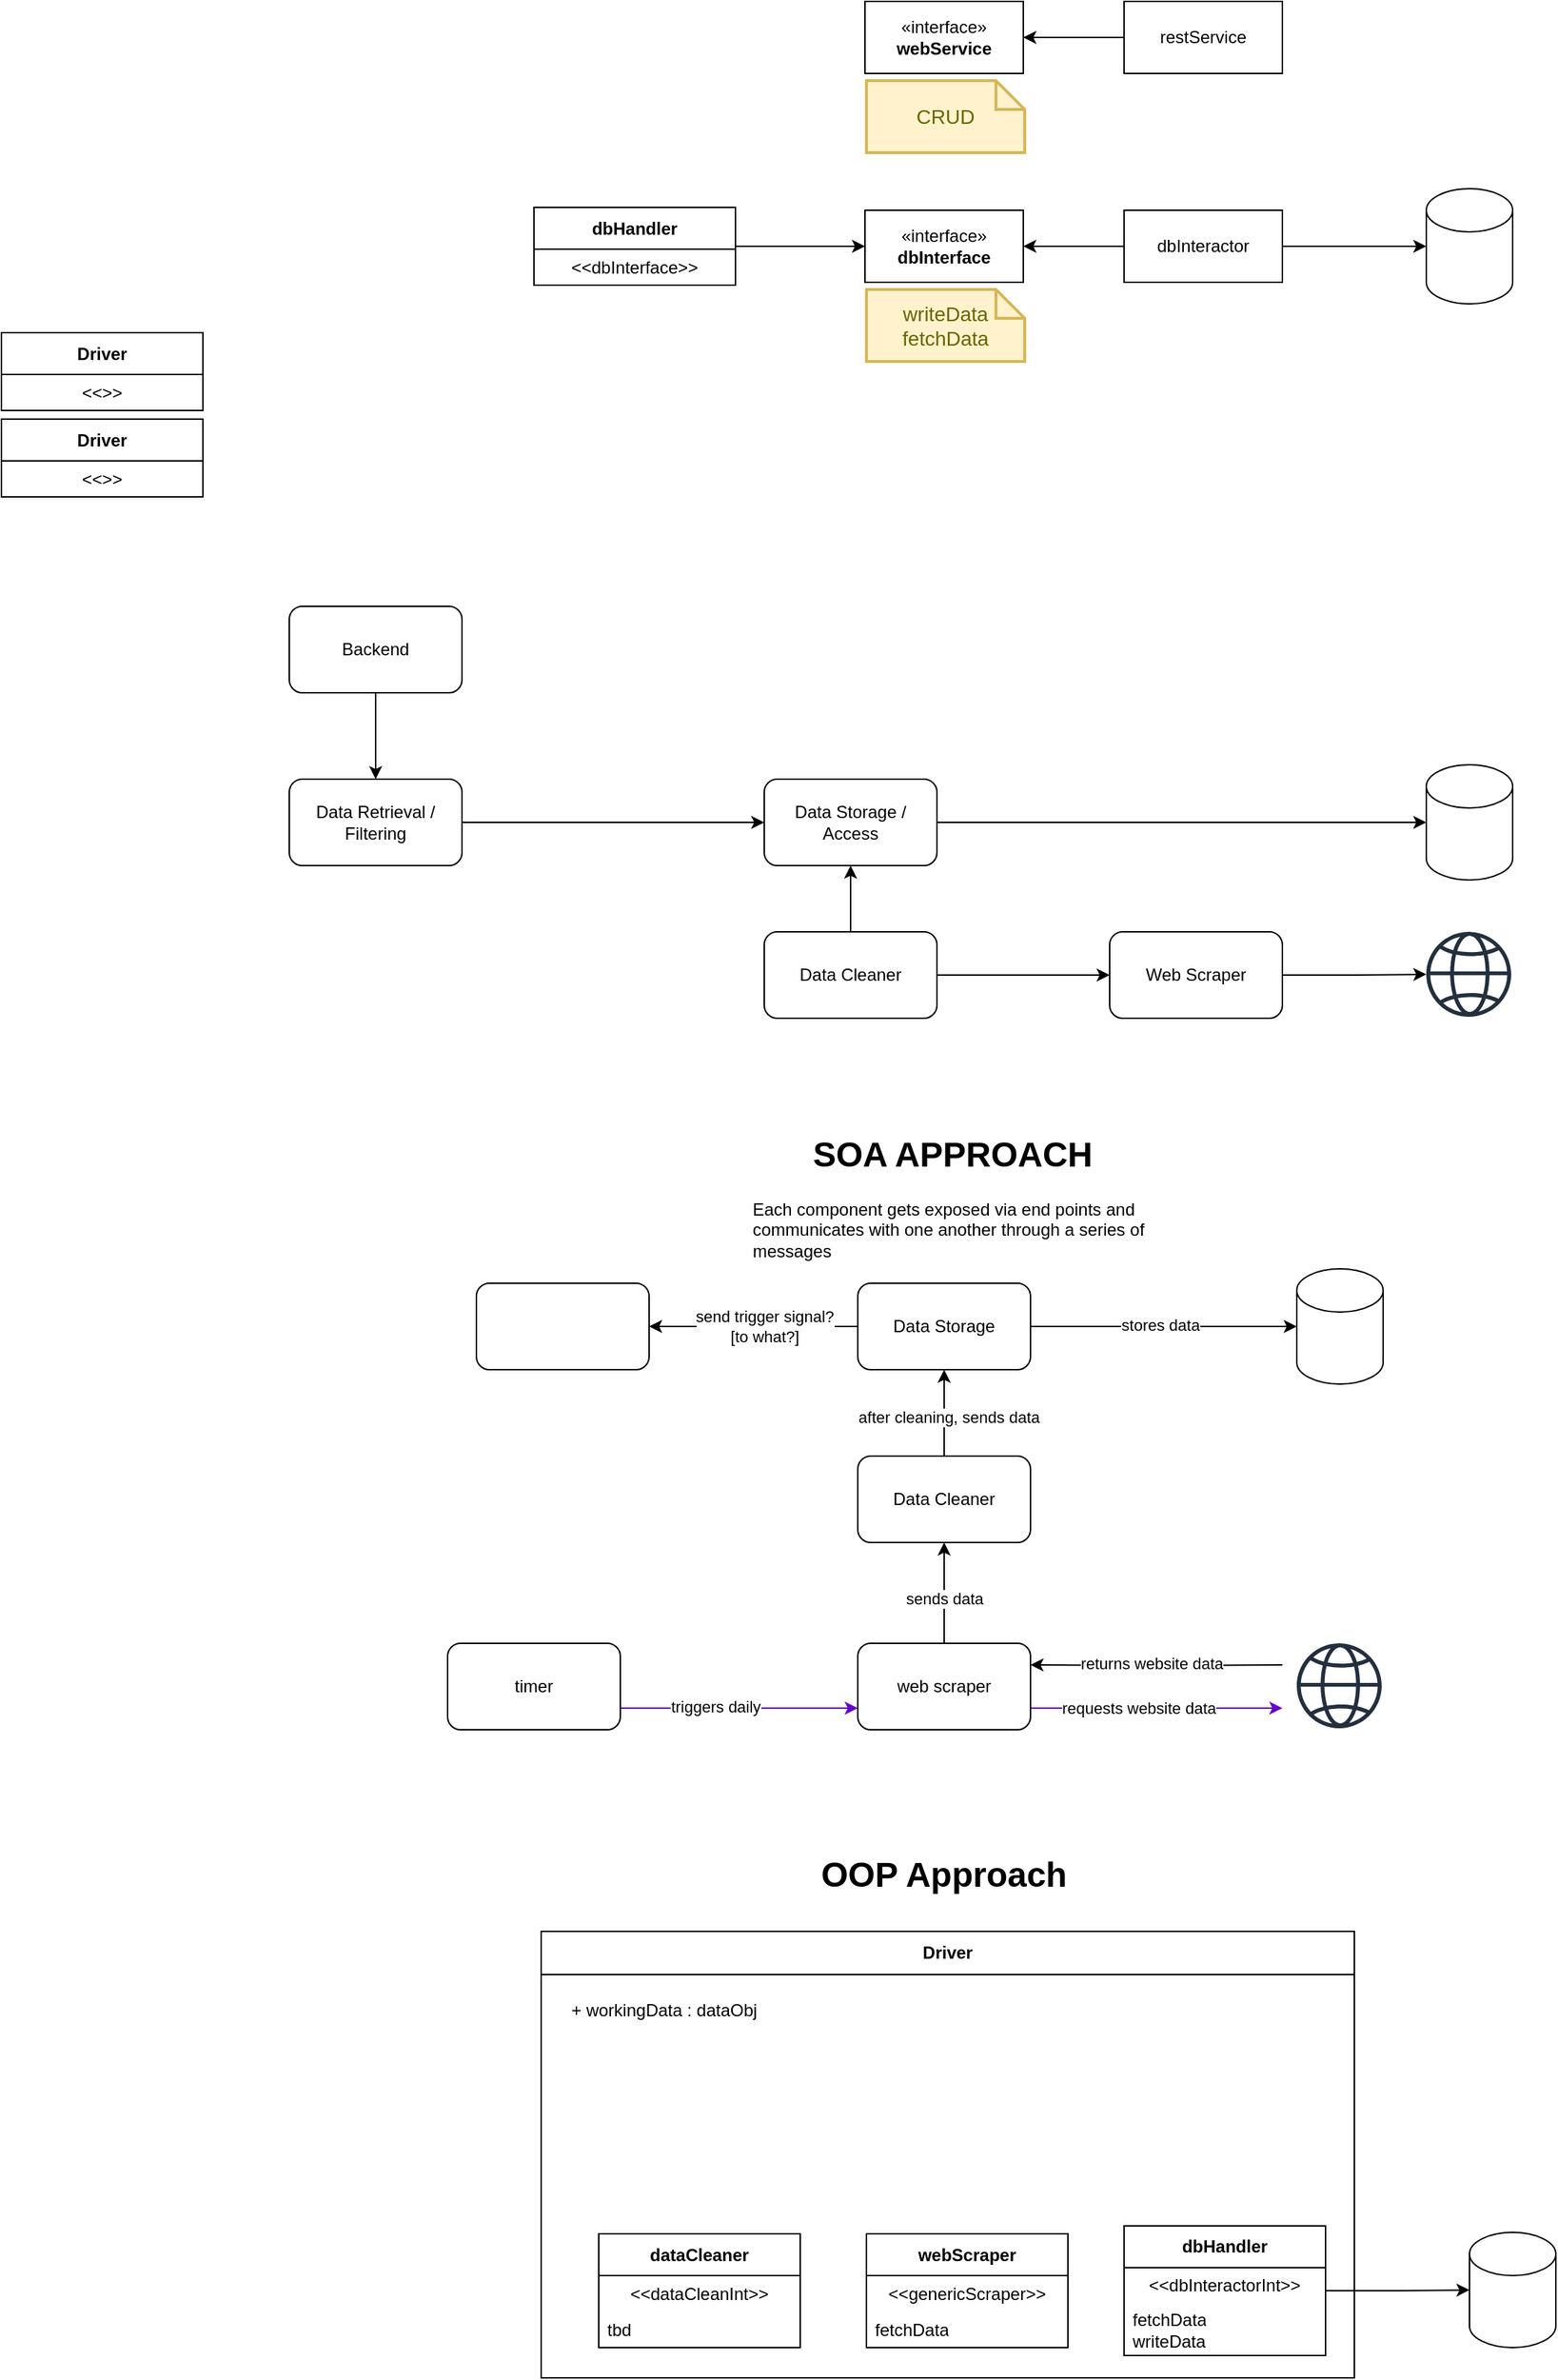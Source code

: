 <mxfile version="26.0.6" pages="2">
  <diagram name="Rough Work" id="9ZS23o5Lgt0_xyfYFd_S">
    <mxGraphModel dx="1247" dy="683" grid="1" gridSize="10" guides="1" tooltips="1" connect="1" arrows="1" fold="1" page="1" pageScale="1" pageWidth="1169" pageHeight="827" math="0" shadow="0">
      <root>
        <mxCell id="0" />
        <mxCell id="1" parent="0" />
        <mxCell id="UjPhsIryTEoFKaCqV9-1-64" value="" style="rounded=0;whiteSpace=wrap;html=1;fillColor=none;" vertex="1" parent="1">
          <mxGeometry x="405" y="1410" width="565" height="310" as="geometry" />
        </mxCell>
        <mxCell id="pvLlDoTduh4TeLy9FZD7-2" value="" style="shape=cylinder3;whiteSpace=wrap;html=1;boundedLbl=1;backgroundOutline=1;size=15;" parent="1" vertex="1">
          <mxGeometry x="1020" y="200" width="60" height="80" as="geometry" />
        </mxCell>
        <mxCell id="pvLlDoTduh4TeLy9FZD7-3" value="«interface»&lt;br&gt;&lt;b&gt;dbInterface&lt;/b&gt;" style="html=1;whiteSpace=wrap;" parent="1" vertex="1">
          <mxGeometry x="630" y="215" width="110" height="50" as="geometry" />
        </mxCell>
        <mxCell id="pvLlDoTduh4TeLy9FZD7-7" style="edgeStyle=orthogonalEdgeStyle;rounded=0;orthogonalLoop=1;jettySize=auto;html=1;" parent="1" source="pvLlDoTduh4TeLy9FZD7-4" target="pvLlDoTduh4TeLy9FZD7-2" edge="1">
          <mxGeometry relative="1" as="geometry" />
        </mxCell>
        <mxCell id="pvLlDoTduh4TeLy9FZD7-8" style="edgeStyle=orthogonalEdgeStyle;rounded=0;orthogonalLoop=1;jettySize=auto;html=1;" parent="1" source="pvLlDoTduh4TeLy9FZD7-4" target="pvLlDoTduh4TeLy9FZD7-3" edge="1">
          <mxGeometry relative="1" as="geometry" />
        </mxCell>
        <mxCell id="pvLlDoTduh4TeLy9FZD7-4" value="dbInteractor" style="html=1;whiteSpace=wrap;" parent="1" vertex="1">
          <mxGeometry x="810" y="215" width="110" height="50" as="geometry" />
        </mxCell>
        <mxCell id="pvLlDoTduh4TeLy9FZD7-10" value="writeData&lt;div&gt;fetchData&lt;/div&gt;" style="shape=note;strokeWidth=2;fontSize=14;size=20;whiteSpace=wrap;html=1;fillColor=#fff2cc;strokeColor=#d6b656;fontColor=#666600;" parent="1" vertex="1">
          <mxGeometry x="631" y="270" width="110" height="50" as="geometry" />
        </mxCell>
        <mxCell id="pvLlDoTduh4TeLy9FZD7-12" value="«interface»&lt;br&gt;&lt;b&gt;webService&lt;/b&gt;" style="html=1;whiteSpace=wrap;" parent="1" vertex="1">
          <mxGeometry x="630" y="70" width="110" height="50" as="geometry" />
        </mxCell>
        <mxCell id="pvLlDoTduh4TeLy9FZD7-16" style="edgeStyle=orthogonalEdgeStyle;rounded=0;orthogonalLoop=1;jettySize=auto;html=1;" parent="1" source="pvLlDoTduh4TeLy9FZD7-15" target="pvLlDoTduh4TeLy9FZD7-12" edge="1">
          <mxGeometry relative="1" as="geometry" />
        </mxCell>
        <mxCell id="pvLlDoTduh4TeLy9FZD7-15" value="restService" style="html=1;whiteSpace=wrap;" parent="1" vertex="1">
          <mxGeometry x="810" y="70" width="110" height="50" as="geometry" />
        </mxCell>
        <mxCell id="pvLlDoTduh4TeLy9FZD7-17" value="CRUD" style="shape=note;strokeWidth=2;fontSize=14;size=20;whiteSpace=wrap;html=1;fillColor=#fff2cc;strokeColor=#d6b656;fontColor=#666600;" parent="1" vertex="1">
          <mxGeometry x="631" y="125" width="110" height="50" as="geometry" />
        </mxCell>
        <mxCell id="wnh7JDFZamDMv24RM5yd-7" style="edgeStyle=orthogonalEdgeStyle;rounded=0;orthogonalLoop=1;jettySize=auto;html=1;entryX=0;entryY=0.5;entryDx=0;entryDy=0;" edge="1" parent="1" source="wnh7JDFZamDMv24RM5yd-2" target="pvLlDoTduh4TeLy9FZD7-3">
          <mxGeometry relative="1" as="geometry" />
        </mxCell>
        <mxCell id="wnh7JDFZamDMv24RM5yd-2" value="dbHandler" style="swimlane;fontStyle=1;align=center;verticalAlign=middle;childLayout=stackLayout;horizontal=1;startSize=29;horizontalStack=0;resizeParent=1;resizeParentMax=0;resizeLast=0;collapsible=0;marginBottom=0;html=1;whiteSpace=wrap;" vertex="1" parent="1">
          <mxGeometry x="400" y="213" width="140" height="54" as="geometry" />
        </mxCell>
        <mxCell id="wnh7JDFZamDMv24RM5yd-3" value="&amp;lt;&amp;lt;dbInterface&amp;gt;&amp;gt;" style="text;html=1;strokeColor=none;fillColor=none;align=center;verticalAlign=middle;spacingLeft=4;spacingRight=4;overflow=hidden;rotatable=0;points=[[0,0.5],[1,0.5]];portConstraint=eastwest;whiteSpace=wrap;" vertex="1" parent="wnh7JDFZamDMv24RM5yd-2">
          <mxGeometry y="29" width="140" height="25" as="geometry" />
        </mxCell>
        <mxCell id="wnh7JDFZamDMv24RM5yd-8" value="Driver" style="swimlane;fontStyle=1;align=center;verticalAlign=middle;childLayout=stackLayout;horizontal=1;startSize=29;horizontalStack=0;resizeParent=1;resizeParentMax=0;resizeLast=0;collapsible=0;marginBottom=0;html=1;whiteSpace=wrap;" vertex="1" parent="1">
          <mxGeometry x="30" y="360" width="140" height="54" as="geometry" />
        </mxCell>
        <mxCell id="wnh7JDFZamDMv24RM5yd-9" value="&amp;lt;&amp;lt;&amp;gt;&amp;gt;" style="text;html=1;strokeColor=none;fillColor=none;align=center;verticalAlign=middle;spacingLeft=4;spacingRight=4;overflow=hidden;rotatable=0;points=[[0,0.5],[1,0.5]];portConstraint=eastwest;whiteSpace=wrap;" vertex="1" parent="wnh7JDFZamDMv24RM5yd-8">
          <mxGeometry y="29" width="140" height="25" as="geometry" />
        </mxCell>
        <mxCell id="wnh7JDFZamDMv24RM5yd-11" value="Driver" style="swimlane;fontStyle=1;align=center;verticalAlign=middle;childLayout=stackLayout;horizontal=1;startSize=29;horizontalStack=0;resizeParent=1;resizeParentMax=0;resizeLast=0;collapsible=0;marginBottom=0;html=1;whiteSpace=wrap;" vertex="1" parent="1">
          <mxGeometry x="30" y="300" width="140" height="54" as="geometry" />
        </mxCell>
        <mxCell id="wnh7JDFZamDMv24RM5yd-12" value="&amp;lt;&amp;lt;&amp;gt;&amp;gt;" style="text;html=1;strokeColor=none;fillColor=none;align=center;verticalAlign=middle;spacingLeft=4;spacingRight=4;overflow=hidden;rotatable=0;points=[[0,0.5],[1,0.5]];portConstraint=eastwest;whiteSpace=wrap;" vertex="1" parent="wnh7JDFZamDMv24RM5yd-11">
          <mxGeometry y="29" width="140" height="25" as="geometry" />
        </mxCell>
        <mxCell id="wnh7JDFZamDMv24RM5yd-15" style="edgeStyle=orthogonalEdgeStyle;rounded=0;orthogonalLoop=1;jettySize=auto;html=1;" edge="1" parent="1" source="wnh7JDFZamDMv24RM5yd-13" target="wnh7JDFZamDMv24RM5yd-14">
          <mxGeometry relative="1" as="geometry" />
        </mxCell>
        <mxCell id="wnh7JDFZamDMv24RM5yd-13" value="Web Scraper" style="rounded=1;whiteSpace=wrap;html=1;" vertex="1" parent="1">
          <mxGeometry x="800" y="716" width="120" height="60" as="geometry" />
        </mxCell>
        <mxCell id="wnh7JDFZamDMv24RM5yd-14" value="" style="sketch=0;outlineConnect=0;fontColor=#232F3E;gradientColor=none;fillColor=#232F3D;strokeColor=none;dashed=0;verticalLabelPosition=bottom;verticalAlign=top;align=center;html=1;fontSize=12;fontStyle=0;aspect=fixed;pointerEvents=1;shape=mxgraph.aws4.globe;" vertex="1" parent="1">
          <mxGeometry x="1020" y="716" width="59" height="59" as="geometry" />
        </mxCell>
        <mxCell id="wnh7JDFZamDMv24RM5yd-18" style="edgeStyle=orthogonalEdgeStyle;rounded=0;orthogonalLoop=1;jettySize=auto;html=1;" edge="1" parent="1" source="wnh7JDFZamDMv24RM5yd-16" target="wnh7JDFZamDMv24RM5yd-13">
          <mxGeometry relative="1" as="geometry" />
        </mxCell>
        <mxCell id="wnh7JDFZamDMv24RM5yd-29" style="edgeStyle=orthogonalEdgeStyle;rounded=0;orthogonalLoop=1;jettySize=auto;html=1;" edge="1" parent="1" source="wnh7JDFZamDMv24RM5yd-16" target="wnh7JDFZamDMv24RM5yd-19">
          <mxGeometry relative="1" as="geometry" />
        </mxCell>
        <mxCell id="wnh7JDFZamDMv24RM5yd-16" value="Data Cleaner" style="rounded=1;whiteSpace=wrap;html=1;" vertex="1" parent="1">
          <mxGeometry x="560" y="716" width="120" height="60" as="geometry" />
        </mxCell>
        <mxCell id="wnh7JDFZamDMv24RM5yd-21" style="edgeStyle=orthogonalEdgeStyle;rounded=0;orthogonalLoop=1;jettySize=auto;html=1;" edge="1" parent="1" source="wnh7JDFZamDMv24RM5yd-19" target="wnh7JDFZamDMv24RM5yd-20">
          <mxGeometry relative="1" as="geometry" />
        </mxCell>
        <mxCell id="wnh7JDFZamDMv24RM5yd-19" value="Data Storage / Access" style="rounded=1;whiteSpace=wrap;html=1;" vertex="1" parent="1">
          <mxGeometry x="560" y="610" width="120" height="60" as="geometry" />
        </mxCell>
        <mxCell id="wnh7JDFZamDMv24RM5yd-20" value="" style="shape=cylinder3;whiteSpace=wrap;html=1;boundedLbl=1;backgroundOutline=1;size=15;" vertex="1" parent="1">
          <mxGeometry x="1020" y="600" width="60" height="80" as="geometry" />
        </mxCell>
        <mxCell id="wnh7JDFZamDMv24RM5yd-27" style="edgeStyle=orthogonalEdgeStyle;rounded=0;orthogonalLoop=1;jettySize=auto;html=1;" edge="1" parent="1" source="wnh7JDFZamDMv24RM5yd-23" target="wnh7JDFZamDMv24RM5yd-19">
          <mxGeometry relative="1" as="geometry" />
        </mxCell>
        <mxCell id="wnh7JDFZamDMv24RM5yd-23" value="Data Retrieval / Filtering" style="rounded=1;whiteSpace=wrap;html=1;" vertex="1" parent="1">
          <mxGeometry x="230" y="610" width="120" height="60" as="geometry" />
        </mxCell>
        <mxCell id="wnh7JDFZamDMv24RM5yd-30" style="edgeStyle=orthogonalEdgeStyle;rounded=0;orthogonalLoop=1;jettySize=auto;html=1;" edge="1" parent="1" source="wnh7JDFZamDMv24RM5yd-25" target="wnh7JDFZamDMv24RM5yd-23">
          <mxGeometry relative="1" as="geometry" />
        </mxCell>
        <mxCell id="wnh7JDFZamDMv24RM5yd-25" value="Backend" style="rounded=1;whiteSpace=wrap;html=1;" vertex="1" parent="1">
          <mxGeometry x="230" y="490" width="120" height="60" as="geometry" />
        </mxCell>
        <mxCell id="UjPhsIryTEoFKaCqV9-1-13" style="edgeStyle=orthogonalEdgeStyle;rounded=0;orthogonalLoop=1;jettySize=auto;html=1;exitX=1;exitY=0.75;exitDx=0;exitDy=0;entryX=0;entryY=0.75;entryDx=0;entryDy=0;strokeColor=#6600CC;" edge="1" parent="1" source="UjPhsIryTEoFKaCqV9-1-1" target="UjPhsIryTEoFKaCqV9-1-2">
          <mxGeometry relative="1" as="geometry" />
        </mxCell>
        <mxCell id="UjPhsIryTEoFKaCqV9-1-14" value="triggers daily" style="edgeLabel;html=1;align=center;verticalAlign=middle;resizable=0;points=[];" vertex="1" connectable="0" parent="UjPhsIryTEoFKaCqV9-1-13">
          <mxGeometry x="-0.2" y="-1" relative="1" as="geometry">
            <mxPoint y="-2" as="offset" />
          </mxGeometry>
        </mxCell>
        <mxCell id="UjPhsIryTEoFKaCqV9-1-1" value="timer" style="rounded=1;whiteSpace=wrap;html=1;" vertex="1" parent="1">
          <mxGeometry x="340" y="1210" width="120" height="60" as="geometry" />
        </mxCell>
        <mxCell id="UjPhsIryTEoFKaCqV9-1-9" style="edgeStyle=orthogonalEdgeStyle;rounded=0;orthogonalLoop=1;jettySize=auto;html=1;exitX=1;exitY=0.75;exitDx=0;exitDy=0;strokeColor=#6600CC;" edge="1" parent="1" source="UjPhsIryTEoFKaCqV9-1-2">
          <mxGeometry relative="1" as="geometry">
            <mxPoint x="920" y="1255" as="targetPoint" />
          </mxGeometry>
        </mxCell>
        <mxCell id="UjPhsIryTEoFKaCqV9-1-10" value="&lt;span style=&quot;color: rgba(0, 0, 0, 0); font-family: monospace; font-size: 0px; text-align: start; background-color: rgb(251, 251, 251);&quot;&gt;%3CmxGraphModel%3E%3Croot%3E%3CmxCell%20id%3D%220%22%2F%3E%3CmxCell%20id%3D%221%22%20parent%3D%220%22%2F%3E%3CmxCell%20id%3D%222%22%20value%3D%22fetched%20data%20from%20website%22%20style%3D%22edgeLabel%3Bhtml%3D1%3Balign%3Dcenter%3BverticalAlign%3Dmiddle%3Bresizable%3D0%3Bpoints%3D%5B%5D%3B%22%20vertex%3D%221%22%20connectable%3D%220%22%20parent%3D%221%22%3E%3CmxGeometry%20x%3D%22792%22%20y%3D%22951%22%20as%3D%22geometry%22%2F%3E%3C%2FmxCell%3E%3C%2Froot%3E%3C%2FmxGraphModel%3E&lt;/span&gt;" style="edgeLabel;html=1;align=center;verticalAlign=middle;resizable=0;points=[];" vertex="1" connectable="0" parent="UjPhsIryTEoFKaCqV9-1-9">
          <mxGeometry x="-0.111" y="-1" relative="1" as="geometry">
            <mxPoint as="offset" />
          </mxGeometry>
        </mxCell>
        <mxCell id="UjPhsIryTEoFKaCqV9-1-11" value="requests website data" style="edgeLabel;html=1;align=center;verticalAlign=middle;resizable=0;points=[];" vertex="1" connectable="0" parent="UjPhsIryTEoFKaCqV9-1-9">
          <mxGeometry x="-0.145" y="-2" relative="1" as="geometry">
            <mxPoint y="-2" as="offset" />
          </mxGeometry>
        </mxCell>
        <mxCell id="UjPhsIryTEoFKaCqV9-1-16" style="edgeStyle=orthogonalEdgeStyle;rounded=0;orthogonalLoop=1;jettySize=auto;html=1;entryX=0.5;entryY=1;entryDx=0;entryDy=0;" edge="1" parent="1" source="UjPhsIryTEoFKaCqV9-1-2" target="UjPhsIryTEoFKaCqV9-1-15">
          <mxGeometry relative="1" as="geometry" />
        </mxCell>
        <mxCell id="UjPhsIryTEoFKaCqV9-1-17" value="sends data" style="edgeLabel;html=1;align=center;verticalAlign=middle;resizable=0;points=[];" vertex="1" connectable="0" parent="UjPhsIryTEoFKaCqV9-1-16">
          <mxGeometry x="-0.2" y="-1" relative="1" as="geometry">
            <mxPoint x="-1" y="-3" as="offset" />
          </mxGeometry>
        </mxCell>
        <mxCell id="UjPhsIryTEoFKaCqV9-1-2" value="web scraper" style="rounded=1;whiteSpace=wrap;html=1;" vertex="1" parent="1">
          <mxGeometry x="625" y="1210" width="120" height="60" as="geometry" />
        </mxCell>
        <mxCell id="UjPhsIryTEoFKaCqV9-1-8" style="edgeStyle=orthogonalEdgeStyle;rounded=0;orthogonalLoop=1;jettySize=auto;html=1;entryX=1;entryY=0.25;entryDx=0;entryDy=0;" edge="1" parent="1" target="UjPhsIryTEoFKaCqV9-1-2">
          <mxGeometry relative="1" as="geometry">
            <mxPoint x="920" y="1225" as="sourcePoint" />
          </mxGeometry>
        </mxCell>
        <mxCell id="UjPhsIryTEoFKaCqV9-1-12" value="returns website data" style="edgeLabel;html=1;align=center;verticalAlign=middle;resizable=0;points=[];" vertex="1" connectable="0" parent="UjPhsIryTEoFKaCqV9-1-8">
          <mxGeometry x="0.031" y="-1" relative="1" as="geometry">
            <mxPoint x="-1" as="offset" />
          </mxGeometry>
        </mxCell>
        <mxCell id="UjPhsIryTEoFKaCqV9-1-5" value="" style="sketch=0;outlineConnect=0;fontColor=#232F3E;gradientColor=none;fillColor=#232F3D;strokeColor=none;dashed=0;verticalLabelPosition=bottom;verticalAlign=top;align=center;html=1;fontSize=12;fontStyle=0;aspect=fixed;pointerEvents=1;shape=mxgraph.aws4.globe;" vertex="1" parent="1">
          <mxGeometry x="930" y="1210" width="59" height="59" as="geometry" />
        </mxCell>
        <mxCell id="UjPhsIryTEoFKaCqV9-1-19" style="edgeStyle=orthogonalEdgeStyle;rounded=0;orthogonalLoop=1;jettySize=auto;html=1;" edge="1" parent="1" source="UjPhsIryTEoFKaCqV9-1-15" target="UjPhsIryTEoFKaCqV9-1-18">
          <mxGeometry relative="1" as="geometry" />
        </mxCell>
        <mxCell id="UjPhsIryTEoFKaCqV9-1-20" value="after cleaning, sends data" style="edgeLabel;html=1;align=center;verticalAlign=middle;resizable=0;points=[];" vertex="1" connectable="0" parent="UjPhsIryTEoFKaCqV9-1-19">
          <mxGeometry x="-0.1" y="-3" relative="1" as="geometry">
            <mxPoint as="offset" />
          </mxGeometry>
        </mxCell>
        <mxCell id="UjPhsIryTEoFKaCqV9-1-15" value="Data Cleaner" style="rounded=1;whiteSpace=wrap;html=1;" vertex="1" parent="1">
          <mxGeometry x="625" y="1080" width="120" height="60" as="geometry" />
        </mxCell>
        <mxCell id="UjPhsIryTEoFKaCqV9-1-25" style="edgeStyle=orthogonalEdgeStyle;rounded=0;orthogonalLoop=1;jettySize=auto;html=1;" edge="1" parent="1" source="UjPhsIryTEoFKaCqV9-1-18" target="UjPhsIryTEoFKaCqV9-1-24">
          <mxGeometry relative="1" as="geometry" />
        </mxCell>
        <mxCell id="UjPhsIryTEoFKaCqV9-1-26" value="send trigger signal?&lt;div&gt;[to what?]&lt;/div&gt;" style="edgeLabel;html=1;align=center;verticalAlign=middle;resizable=0;points=[];" vertex="1" connectable="0" parent="UjPhsIryTEoFKaCqV9-1-25">
          <mxGeometry x="0.172" y="-1" relative="1" as="geometry">
            <mxPoint x="20" y="1" as="offset" />
          </mxGeometry>
        </mxCell>
        <mxCell id="UjPhsIryTEoFKaCqV9-1-18" value="Data Storage" style="rounded=1;whiteSpace=wrap;html=1;" vertex="1" parent="1">
          <mxGeometry x="625" y="960" width="120" height="60" as="geometry" />
        </mxCell>
        <mxCell id="UjPhsIryTEoFKaCqV9-1-21" value="" style="shape=cylinder3;whiteSpace=wrap;html=1;boundedLbl=1;backgroundOutline=1;size=15;" vertex="1" parent="1">
          <mxGeometry x="930" y="950" width="60" height="80" as="geometry" />
        </mxCell>
        <mxCell id="UjPhsIryTEoFKaCqV9-1-22" style="edgeStyle=orthogonalEdgeStyle;rounded=0;orthogonalLoop=1;jettySize=auto;html=1;entryX=0;entryY=0.5;entryDx=0;entryDy=0;entryPerimeter=0;" edge="1" parent="1" source="UjPhsIryTEoFKaCqV9-1-18" target="UjPhsIryTEoFKaCqV9-1-21">
          <mxGeometry relative="1" as="geometry" />
        </mxCell>
        <mxCell id="UjPhsIryTEoFKaCqV9-1-23" value="stores data" style="edgeLabel;html=1;align=center;verticalAlign=middle;resizable=0;points=[];" vertex="1" connectable="0" parent="UjPhsIryTEoFKaCqV9-1-22">
          <mxGeometry x="-0.178" y="-1" relative="1" as="geometry">
            <mxPoint x="14" y="-2" as="offset" />
          </mxGeometry>
        </mxCell>
        <mxCell id="UjPhsIryTEoFKaCqV9-1-24" value="" style="rounded=1;whiteSpace=wrap;html=1;" vertex="1" parent="1">
          <mxGeometry x="360" y="960" width="120" height="60" as="geometry" />
        </mxCell>
        <mxCell id="UjPhsIryTEoFKaCqV9-1-30" value="&lt;h1 style=&quot;text-align: center; margin-top: 0px;&quot;&gt;&lt;span style=&quot;background-color: transparent; color: light-dark(rgb(0, 0, 0), rgb(255, 255, 255));&quot;&gt;SOA APPROACH&lt;/span&gt;&lt;/h1&gt;&lt;div&gt;&lt;span style=&quot;background-color: transparent; color: light-dark(rgb(0, 0, 0), rgb(255, 255, 255));&quot;&gt;Each component gets exposed via end points and communicates with one another through a series of messages&lt;/span&gt;&lt;/div&gt;" style="text;html=1;whiteSpace=wrap;overflow=hidden;rounded=0;" vertex="1" parent="1">
          <mxGeometry x="550" y="850" width="280" height="100" as="geometry" />
        </mxCell>
        <mxCell id="UjPhsIryTEoFKaCqV9-1-54" value="&lt;h1 style=&quot;margin-top: 0px;&quot;&gt;&lt;span style=&quot;background-color: transparent; color: light-dark(rgb(0, 0, 0), rgb(255, 255, 255));&quot;&gt;OOP Approach&lt;/span&gt;&lt;/h1&gt;" style="text;html=1;whiteSpace=wrap;overflow=hidden;rounded=0;align=center;" vertex="1" parent="1">
          <mxGeometry x="545" y="1350" width="280" height="100" as="geometry" />
        </mxCell>
        <mxCell id="UjPhsIryTEoFKaCqV9-1-60" value="webScraper" style="swimlane;fontStyle=1;align=center;verticalAlign=middle;childLayout=stackLayout;horizontal=1;startSize=29;horizontalStack=0;resizeParent=1;resizeParentMax=0;resizeLast=0;collapsible=0;marginBottom=0;html=1;whiteSpace=wrap;" vertex="1" parent="1">
          <mxGeometry x="631" y="1620" width="140" height="79" as="geometry" />
        </mxCell>
        <mxCell id="UjPhsIryTEoFKaCqV9-1-61" value="&amp;lt;&amp;lt;genericScraper&amp;gt;&amp;gt;" style="text;html=1;strokeColor=none;fillColor=none;align=center;verticalAlign=middle;spacingLeft=4;spacingRight=4;overflow=hidden;rotatable=0;points=[[0,0.5],[1,0.5]];portConstraint=eastwest;whiteSpace=wrap;" vertex="1" parent="UjPhsIryTEoFKaCqV9-1-60">
          <mxGeometry y="29" width="140" height="25" as="geometry" />
        </mxCell>
        <mxCell id="UjPhsIryTEoFKaCqV9-1-62" value="fetchData" style="text;html=1;strokeColor=none;fillColor=none;align=left;verticalAlign=middle;spacingLeft=4;spacingRight=4;overflow=hidden;rotatable=0;points=[[0,0.5],[1,0.5]];portConstraint=eastwest;whiteSpace=wrap;" vertex="1" parent="UjPhsIryTEoFKaCqV9-1-60">
          <mxGeometry y="54" width="140" height="25" as="geometry" />
        </mxCell>
        <mxCell id="UjPhsIryTEoFKaCqV9-1-65" value="dataCleaner" style="swimlane;fontStyle=1;align=center;verticalAlign=middle;childLayout=stackLayout;horizontal=1;startSize=29;horizontalStack=0;resizeParent=1;resizeParentMax=0;resizeLast=0;collapsible=0;marginBottom=0;html=1;whiteSpace=wrap;" vertex="1" parent="1">
          <mxGeometry x="445" y="1620" width="140" height="79" as="geometry" />
        </mxCell>
        <mxCell id="UjPhsIryTEoFKaCqV9-1-66" value="&amp;lt;&amp;lt;dataCleanInt&amp;gt;&amp;gt;" style="text;html=1;strokeColor=none;fillColor=none;align=center;verticalAlign=middle;spacingLeft=4;spacingRight=4;overflow=hidden;rotatable=0;points=[[0,0.5],[1,0.5]];portConstraint=eastwest;whiteSpace=wrap;" vertex="1" parent="UjPhsIryTEoFKaCqV9-1-65">
          <mxGeometry y="29" width="140" height="25" as="geometry" />
        </mxCell>
        <mxCell id="UjPhsIryTEoFKaCqV9-1-67" value="tbd" style="text;html=1;strokeColor=none;fillColor=none;align=left;verticalAlign=middle;spacingLeft=4;spacingRight=4;overflow=hidden;rotatable=0;points=[[0,0.5],[1,0.5]];portConstraint=eastwest;whiteSpace=wrap;" vertex="1" parent="UjPhsIryTEoFKaCqV9-1-65">
          <mxGeometry y="54" width="140" height="25" as="geometry" />
        </mxCell>
        <mxCell id="UjPhsIryTEoFKaCqV9-1-68" value="&lt;b&gt;Driver&lt;/b&gt;" style="rounded=0;whiteSpace=wrap;html=1;" vertex="1" parent="1">
          <mxGeometry x="405" y="1410" width="565" height="30" as="geometry" />
        </mxCell>
        <mxCell id="UjPhsIryTEoFKaCqV9-1-69" value="dbHandler" style="swimlane;fontStyle=1;align=center;verticalAlign=middle;childLayout=stackLayout;horizontal=1;startSize=29;horizontalStack=0;resizeParent=1;resizeParentMax=0;resizeLast=0;collapsible=0;marginBottom=0;html=1;whiteSpace=wrap;" vertex="1" parent="1">
          <mxGeometry x="810" y="1614.5" width="140" height="90" as="geometry" />
        </mxCell>
        <mxCell id="UjPhsIryTEoFKaCqV9-1-70" value="&amp;lt;&amp;lt;dbInteractorInt&amp;gt;&amp;gt;" style="text;html=1;strokeColor=none;fillColor=none;align=center;verticalAlign=middle;spacingLeft=4;spacingRight=4;overflow=hidden;rotatable=0;points=[[0,0.5],[1,0.5]];portConstraint=eastwest;whiteSpace=wrap;" vertex="1" parent="UjPhsIryTEoFKaCqV9-1-69">
          <mxGeometry y="29" width="140" height="25" as="geometry" />
        </mxCell>
        <mxCell id="UjPhsIryTEoFKaCqV9-1-71" value="fetchData&lt;div&gt;writeData&lt;/div&gt;" style="text;html=1;strokeColor=none;fillColor=none;align=left;verticalAlign=middle;spacingLeft=4;spacingRight=4;overflow=hidden;rotatable=0;points=[[0,0.5],[1,0.5]];portConstraint=eastwest;whiteSpace=wrap;" vertex="1" parent="UjPhsIryTEoFKaCqV9-1-69">
          <mxGeometry y="54" width="140" height="36" as="geometry" />
        </mxCell>
        <mxCell id="UjPhsIryTEoFKaCqV9-1-72" value="+ workingData : dataObj" style="text;strokeColor=none;fillColor=none;align=left;verticalAlign=middle;spacingLeft=4;spacingRight=4;overflow=hidden;points=[[0,0.5],[1,0.5]];portConstraint=eastwest;rotatable=0;whiteSpace=wrap;html=1;" vertex="1" parent="1">
          <mxGeometry x="420" y="1450" width="140" height="30" as="geometry" />
        </mxCell>
        <mxCell id="UjPhsIryTEoFKaCqV9-1-74" value="" style="shape=cylinder3;whiteSpace=wrap;html=1;boundedLbl=1;backgroundOutline=1;size=15;" vertex="1" parent="1">
          <mxGeometry x="1050" y="1619" width="60" height="80" as="geometry" />
        </mxCell>
        <mxCell id="UjPhsIryTEoFKaCqV9-1-75" style="edgeStyle=orthogonalEdgeStyle;rounded=0;orthogonalLoop=1;jettySize=auto;html=1;entryX=0;entryY=0.5;entryDx=0;entryDy=0;entryPerimeter=0;" edge="1" parent="1" source="UjPhsIryTEoFKaCqV9-1-69" target="UjPhsIryTEoFKaCqV9-1-74">
          <mxGeometry relative="1" as="geometry" />
        </mxCell>
      </root>
    </mxGraphModel>
  </diagram>
  <diagram id="_IdMQx_wFpEtRytPcXqt" name="Page-2">
    <mxGraphModel grid="1" page="1" gridSize="10" guides="1" tooltips="1" connect="1" arrows="1" fold="1" pageScale="1" pageWidth="1169" pageHeight="827" math="0" shadow="0">
      <root>
        <mxCell id="0" />
        <mxCell id="1" parent="0" />
        <mxCell id="-zB7pNUjdxMkvQJ_lCNl-1" style="edgeStyle=orthogonalEdgeStyle;rounded=0;orthogonalLoop=1;jettySize=auto;html=1;" edge="1" parent="1" source="-zB7pNUjdxMkvQJ_lCNl-2" target="-zB7pNUjdxMkvQJ_lCNl-3">
          <mxGeometry relative="1" as="geometry" />
        </mxCell>
        <mxCell id="-zB7pNUjdxMkvQJ_lCNl-2" value="Web Scraper" style="rounded=1;whiteSpace=wrap;html=1;" vertex="1" parent="1">
          <mxGeometry x="740" y="266" width="120" height="60" as="geometry" />
        </mxCell>
        <mxCell id="-zB7pNUjdxMkvQJ_lCNl-3" value="" style="sketch=0;outlineConnect=0;fontColor=#232F3E;gradientColor=none;fillColor=#232F3D;strokeColor=none;dashed=0;verticalLabelPosition=bottom;verticalAlign=top;align=center;html=1;fontSize=12;fontStyle=0;aspect=fixed;pointerEvents=1;shape=mxgraph.aws4.globe;" vertex="1" parent="1">
          <mxGeometry x="960" y="266" width="59" height="59" as="geometry" />
        </mxCell>
        <mxCell id="-zB7pNUjdxMkvQJ_lCNl-4" style="edgeStyle=orthogonalEdgeStyle;rounded=0;orthogonalLoop=1;jettySize=auto;html=1;" edge="1" parent="1" source="-zB7pNUjdxMkvQJ_lCNl-6" target="-zB7pNUjdxMkvQJ_lCNl-2">
          <mxGeometry relative="1" as="geometry" />
        </mxCell>
        <mxCell id="-zB7pNUjdxMkvQJ_lCNl-5" style="edgeStyle=orthogonalEdgeStyle;rounded=0;orthogonalLoop=1;jettySize=auto;html=1;" edge="1" parent="1" source="-zB7pNUjdxMkvQJ_lCNl-6" target="-zB7pNUjdxMkvQJ_lCNl-8">
          <mxGeometry relative="1" as="geometry" />
        </mxCell>
        <mxCell id="-zB7pNUjdxMkvQJ_lCNl-6" value="Data Cleaner" style="rounded=1;whiteSpace=wrap;html=1;" vertex="1" parent="1">
          <mxGeometry x="500" y="266" width="120" height="60" as="geometry" />
        </mxCell>
        <mxCell id="-zB7pNUjdxMkvQJ_lCNl-7" style="edgeStyle=orthogonalEdgeStyle;rounded=0;orthogonalLoop=1;jettySize=auto;html=1;" edge="1" parent="1" source="-zB7pNUjdxMkvQJ_lCNl-8" target="-zB7pNUjdxMkvQJ_lCNl-9">
          <mxGeometry relative="1" as="geometry" />
        </mxCell>
        <mxCell id="-zB7pNUjdxMkvQJ_lCNl-8" value="Data Storage / Access" style="rounded=1;whiteSpace=wrap;html=1;" vertex="1" parent="1">
          <mxGeometry x="500" y="160" width="120" height="60" as="geometry" />
        </mxCell>
        <mxCell id="-zB7pNUjdxMkvQJ_lCNl-9" value="" style="shape=cylinder3;whiteSpace=wrap;html=1;boundedLbl=1;backgroundOutline=1;size=15;" vertex="1" parent="1">
          <mxGeometry x="960" y="150" width="60" height="80" as="geometry" />
        </mxCell>
        <mxCell id="-zB7pNUjdxMkvQJ_lCNl-10" style="edgeStyle=orthogonalEdgeStyle;rounded=0;orthogonalLoop=1;jettySize=auto;html=1;" edge="1" parent="1" source="-zB7pNUjdxMkvQJ_lCNl-11" target="-zB7pNUjdxMkvQJ_lCNl-8">
          <mxGeometry relative="1" as="geometry" />
        </mxCell>
        <mxCell id="-zB7pNUjdxMkvQJ_lCNl-11" value="Data Retrieval / Filtering" style="rounded=1;whiteSpace=wrap;html=1;" vertex="1" parent="1">
          <mxGeometry x="170" y="160" width="120" height="60" as="geometry" />
        </mxCell>
        <mxCell id="-zB7pNUjdxMkvQJ_lCNl-12" style="edgeStyle=orthogonalEdgeStyle;rounded=0;orthogonalLoop=1;jettySize=auto;html=1;" edge="1" parent="1" source="-zB7pNUjdxMkvQJ_lCNl-13" target="-zB7pNUjdxMkvQJ_lCNl-11">
          <mxGeometry relative="1" as="geometry" />
        </mxCell>
        <mxCell id="-zB7pNUjdxMkvQJ_lCNl-13" value="Backend" style="rounded=1;whiteSpace=wrap;html=1;" vertex="1" parent="1">
          <mxGeometry x="170" y="40" width="120" height="60" as="geometry" />
        </mxCell>
        <mxCell id="g0jtFXDKVjwp2ilLsb0y-1" value="" style="shape=cylinder3;whiteSpace=wrap;html=1;boundedLbl=1;backgroundOutline=1;size=15;" vertex="1" parent="1">
          <mxGeometry x="1060" y="480" width="60" height="80" as="geometry" />
        </mxCell>
        <mxCell id="g0jtFXDKVjwp2ilLsb0y-2" value="«interface»&lt;br&gt;&lt;b&gt;dbInterface&lt;/b&gt;" style="html=1;whiteSpace=wrap;" vertex="1" parent="1">
          <mxGeometry x="670" y="495" width="110" height="50" as="geometry" />
        </mxCell>
        <mxCell id="g0jtFXDKVjwp2ilLsb0y-3" style="edgeStyle=orthogonalEdgeStyle;rounded=0;orthogonalLoop=1;jettySize=auto;html=1;" edge="1" parent="1" source="g0jtFXDKVjwp2ilLsb0y-5" target="g0jtFXDKVjwp2ilLsb0y-1">
          <mxGeometry relative="1" as="geometry" />
        </mxCell>
        <mxCell id="g0jtFXDKVjwp2ilLsb0y-4" style="edgeStyle=orthogonalEdgeStyle;rounded=0;orthogonalLoop=1;jettySize=auto;html=1;" edge="1" parent="1" source="g0jtFXDKVjwp2ilLsb0y-5" target="g0jtFXDKVjwp2ilLsb0y-2">
          <mxGeometry relative="1" as="geometry" />
        </mxCell>
        <mxCell id="g0jtFXDKVjwp2ilLsb0y-5" value="dbInteractor" style="html=1;whiteSpace=wrap;" vertex="1" parent="1">
          <mxGeometry x="850" y="495" width="110" height="50" as="geometry" />
        </mxCell>
        <mxCell id="g0jtFXDKVjwp2ilLsb0y-6" value="writeData*&lt;div&gt;fetchData*&lt;/div&gt;" style="shape=note;strokeWidth=2;fontSize=14;size=20;whiteSpace=wrap;html=1;fillColor=#fff2cc;strokeColor=#d6b656;fontColor=#666600;" vertex="1" parent="1">
          <mxGeometry x="671" y="550" width="110" height="50" as="geometry" />
        </mxCell>
        <mxCell id="g0jtFXDKVjwp2ilLsb0y-7" style="edgeStyle=orthogonalEdgeStyle;rounded=0;orthogonalLoop=1;jettySize=auto;html=1;entryX=0;entryY=0.5;entryDx=0;entryDy=0;" edge="1" parent="1" source="g0jtFXDKVjwp2ilLsb0y-8" target="g0jtFXDKVjwp2ilLsb0y-2">
          <mxGeometry relative="1" as="geometry" />
        </mxCell>
        <mxCell id="g0jtFXDKVjwp2ilLsb0y-8" value="dbHandler" style="swimlane;fontStyle=1;align=center;verticalAlign=middle;childLayout=stackLayout;horizontal=1;startSize=29;horizontalStack=0;resizeParent=1;resizeParentMax=0;resizeLast=0;collapsible=0;marginBottom=0;html=1;whiteSpace=wrap;" vertex="1" parent="1">
          <mxGeometry x="440" y="493" width="140" height="54" as="geometry" />
        </mxCell>
        <mxCell id="g0jtFXDKVjwp2ilLsb0y-9" value="&amp;lt;&amp;lt;dbInterface&amp;gt;&amp;gt;" style="text;html=1;strokeColor=none;fillColor=none;align=center;verticalAlign=middle;spacingLeft=4;spacingRight=4;overflow=hidden;rotatable=0;points=[[0,0.5],[1,0.5]];portConstraint=eastwest;whiteSpace=wrap;" vertex="1" parent="g0jtFXDKVjwp2ilLsb0y-8">
          <mxGeometry y="29" width="140" height="25" as="geometry" />
        </mxCell>
        <mxCell id="g0jtFXDKVjwp2ilLsb0y-10" value="" style="sketch=0;outlineConnect=0;fontColor=#232F3E;gradientColor=none;fillColor=#232F3D;strokeColor=none;dashed=0;verticalLabelPosition=bottom;verticalAlign=top;align=center;html=1;fontSize=12;fontStyle=0;aspect=fixed;pointerEvents=1;shape=mxgraph.aws4.globe;" vertex="1" parent="1">
          <mxGeometry x="1061" y="730" width="59" height="59" as="geometry" />
        </mxCell>
        <mxCell id="g0jtFXDKVjwp2ilLsb0y-12" value="«interface»&lt;br&gt;&lt;b&gt;scrapeInterface&lt;/b&gt;" style="html=1;whiteSpace=wrap;" vertex="1" parent="1">
          <mxGeometry x="670" y="734" width="110" height="50" as="geometry" />
        </mxCell>
        <mxCell id="g0jtFXDKVjwp2ilLsb0y-13" style="edgeStyle=orthogonalEdgeStyle;rounded=0;orthogonalLoop=1;jettySize=auto;html=1;" edge="1" parent="1" source="g0jtFXDKVjwp2ilLsb0y-14" target="g0jtFXDKVjwp2ilLsb0y-12">
          <mxGeometry relative="1" as="geometry" />
        </mxCell>
        <mxCell id="n6vl_n6PM6QDfHuBZjQN-4" style="edgeStyle=orthogonalEdgeStyle;rounded=0;orthogonalLoop=1;jettySize=auto;html=1;" edge="1" parent="1" source="g0jtFXDKVjwp2ilLsb0y-14" target="g0jtFXDKVjwp2ilLsb0y-10">
          <mxGeometry relative="1" as="geometry" />
        </mxCell>
        <mxCell id="g0jtFXDKVjwp2ilLsb0y-14" value="webScraper" style="html=1;whiteSpace=wrap;" vertex="1" parent="1">
          <mxGeometry x="850" y="734" width="110" height="50" as="geometry" />
        </mxCell>
        <mxCell id="g0jtFXDKVjwp2ilLsb0y-15" value="sendData" style="shape=note;strokeWidth=2;fontSize=14;size=20;whiteSpace=wrap;html=1;fillColor=#fff2cc;strokeColor=#d6b656;fontColor=#666600;" vertex="1" parent="1">
          <mxGeometry x="671" y="789" width="110" height="50" as="geometry" />
        </mxCell>
        <mxCell id="g0jtFXDKVjwp2ilLsb0y-16" style="edgeStyle=orthogonalEdgeStyle;rounded=0;orthogonalLoop=1;jettySize=auto;html=1;entryX=0;entryY=0.5;entryDx=0;entryDy=0;" edge="1" parent="1" target="g0jtFXDKVjwp2ilLsb0y-12">
          <mxGeometry relative="1" as="geometry">
            <mxPoint x="580" y="759" as="sourcePoint" />
          </mxGeometry>
        </mxCell>
        <mxCell id="n6vl_n6PM6QDfHuBZjQN-1" value="dataCleaner" style="swimlane;fontStyle=1;align=center;verticalAlign=middle;childLayout=stackLayout;horizontal=1;startSize=29;horizontalStack=0;resizeParent=1;resizeParentMax=0;resizeLast=0;collapsible=0;marginBottom=0;html=1;whiteSpace=wrap;" vertex="1" parent="1">
          <mxGeometry x="440" y="704" width="140" height="110" as="geometry" />
        </mxCell>
        <mxCell id="n6vl_n6PM6QDfHuBZjQN-2" value="&amp;lt;&amp;lt;stereotype1&amp;gt;&amp;gt;" style="text;html=1;strokeColor=none;fillColor=none;align=center;verticalAlign=middle;spacingLeft=4;spacingRight=4;overflow=hidden;rotatable=0;points=[[0,0.5],[1,0.5]];portConstraint=eastwest;whiteSpace=wrap;" vertex="1" parent="n6vl_n6PM6QDfHuBZjQN-1">
          <mxGeometry y="29" width="140" height="25" as="geometry" />
        </mxCell>
        <mxCell id="n6vl_n6PM6QDfHuBZjQN-3" value="Can receive data&lt;div&gt;Can send data&lt;/div&gt;&lt;div&gt;Can clean data&lt;/div&gt;&lt;div&gt;&lt;br&gt;&lt;/div&gt;" style="text;html=1;strokeColor=none;fillColor=none;align=left;verticalAlign=middle;spacingLeft=4;spacingRight=4;overflow=hidden;rotatable=0;points=[[0,0.5],[1,0.5]];portConstraint=eastwest;whiteSpace=wrap;" vertex="1" parent="n6vl_n6PM6QDfHuBZjQN-1">
          <mxGeometry y="54" width="140" height="56" as="geometry" />
        </mxCell>
      </root>
    </mxGraphModel>
  </diagram>
</mxfile>

